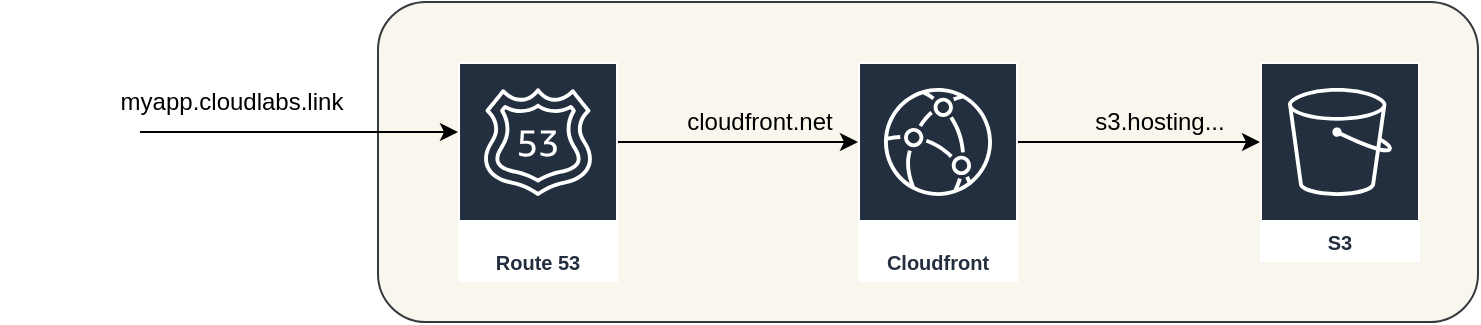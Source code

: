 <mxfile version="13.0.1" type="device"><diagram id="Iy5pKB7V--wiK3-bWUz-" name="Page-1"><mxGraphModel dx="944" dy="539" grid="1" gridSize="10" guides="1" tooltips="1" connect="1" arrows="1" fold="1" page="1" pageScale="1" pageWidth="850" pageHeight="1100" math="0" shadow="0"><root><mxCell id="0"/><mxCell id="1" parent="0"/><mxCell id="pBPlCZbk_TMTehmnFYZo-10" value="" style="rounded=1;whiteSpace=wrap;html=1;fillColor=#f9f7ed;strokeColor=#36393d;" vertex="1" parent="1"><mxGeometry x="199" y="130" width="550" height="160" as="geometry"/></mxCell><mxCell id="pBPlCZbk_TMTehmnFYZo-1" value="S3" style="outlineConnect=0;fontColor=#232F3E;gradientColor=none;strokeColor=#ffffff;fillColor=#232F3E;dashed=0;verticalLabelPosition=middle;verticalAlign=bottom;align=center;html=1;whiteSpace=wrap;fontSize=10;fontStyle=1;spacing=3;shape=mxgraph.aws4.productIcon;prIcon=mxgraph.aws4.s3;" vertex="1" parent="1"><mxGeometry x="640" y="160" width="80" height="100" as="geometry"/></mxCell><mxCell id="pBPlCZbk_TMTehmnFYZo-7" style="edgeStyle=orthogonalEdgeStyle;rounded=0;orthogonalLoop=1;jettySize=auto;html=1;" edge="1" parent="1" source="pBPlCZbk_TMTehmnFYZo-2" target="pBPlCZbk_TMTehmnFYZo-4"><mxGeometry relative="1" as="geometry"><Array as="points"><mxPoint x="170" y="195"/><mxPoint x="170" y="195"/></Array></mxGeometry></mxCell><mxCell id="pBPlCZbk_TMTehmnFYZo-2" value="" style="shape=image;html=1;verticalAlign=top;verticalLabelPosition=bottom;labelBackgroundColor=#ffffff;imageAspect=0;aspect=fixed;image=https://cdn4.iconfinder.com/data/icons/iconshock_avatars/48/hombre_hippie_48.png" vertex="1" parent="1"><mxGeometry x="10" y="160" width="70" height="70" as="geometry"/></mxCell><mxCell id="pBPlCZbk_TMTehmnFYZo-8" style="edgeStyle=orthogonalEdgeStyle;rounded=0;orthogonalLoop=1;jettySize=auto;html=1;" edge="1" parent="1" source="pBPlCZbk_TMTehmnFYZo-4" target="pBPlCZbk_TMTehmnFYZo-6"><mxGeometry relative="1" as="geometry"><Array as="points"><mxPoint x="379" y="200"/><mxPoint x="379" y="200"/></Array></mxGeometry></mxCell><mxCell id="pBPlCZbk_TMTehmnFYZo-4" value="Route 53" style="outlineConnect=0;fontColor=#232F3E;gradientColor=none;strokeColor=#ffffff;fillColor=#232F3E;dashed=0;verticalLabelPosition=middle;verticalAlign=bottom;align=center;html=1;whiteSpace=wrap;fontSize=10;fontStyle=1;spacing=3;shape=mxgraph.aws4.productIcon;prIcon=mxgraph.aws4.route_53;" vertex="1" parent="1"><mxGeometry x="239" y="160" width="80" height="110" as="geometry"/></mxCell><mxCell id="pBPlCZbk_TMTehmnFYZo-9" style="edgeStyle=orthogonalEdgeStyle;rounded=0;orthogonalLoop=1;jettySize=auto;html=1;" edge="1" parent="1" source="pBPlCZbk_TMTehmnFYZo-6" target="pBPlCZbk_TMTehmnFYZo-1"><mxGeometry relative="1" as="geometry"><Array as="points"><mxPoint x="609" y="200"/><mxPoint x="609" y="200"/></Array></mxGeometry></mxCell><mxCell id="pBPlCZbk_TMTehmnFYZo-6" value="Cloudfront" style="outlineConnect=0;fontColor=#232F3E;gradientColor=none;strokeColor=#ffffff;fillColor=#232F3E;dashed=0;verticalLabelPosition=middle;verticalAlign=bottom;align=center;html=1;whiteSpace=wrap;fontSize=10;fontStyle=1;spacing=3;shape=mxgraph.aws4.productIcon;prIcon=mxgraph.aws4.cloudfront;" vertex="1" parent="1"><mxGeometry x="439" y="160" width="80" height="110" as="geometry"/></mxCell><mxCell id="pBPlCZbk_TMTehmnFYZo-11" value="myapp.cloudlabs.link" style="text;html=1;strokeColor=none;fillColor=none;align=center;verticalAlign=middle;whiteSpace=wrap;rounded=0;" vertex="1" parent="1"><mxGeometry x="106" y="170" width="40" height="20" as="geometry"/></mxCell><mxCell id="pBPlCZbk_TMTehmnFYZo-12" value="cloudfront.net" style="text;html=1;strokeColor=none;fillColor=none;align=center;verticalAlign=middle;whiteSpace=wrap;rounded=0;" vertex="1" parent="1"><mxGeometry x="370" y="180" width="40" height="20" as="geometry"/></mxCell><mxCell id="pBPlCZbk_TMTehmnFYZo-13" value="s3.hosting..." style="text;html=1;strokeColor=none;fillColor=none;align=center;verticalAlign=middle;whiteSpace=wrap;rounded=0;" vertex="1" parent="1"><mxGeometry x="570" y="180" width="40" height="20" as="geometry"/></mxCell></root></mxGraphModel></diagram></mxfile>